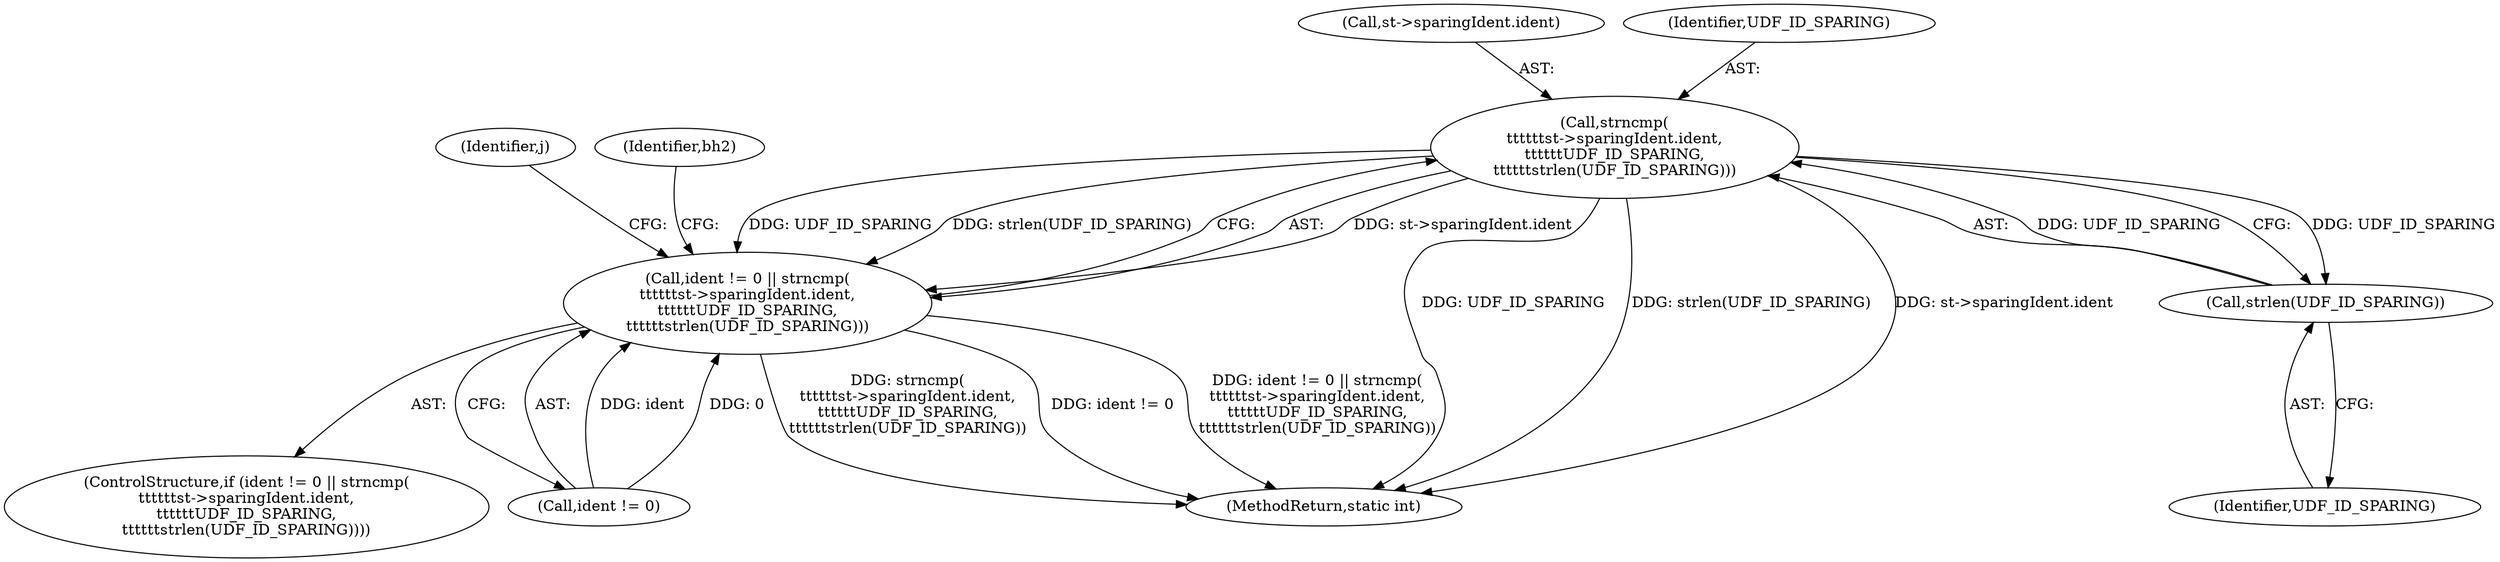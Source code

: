 digraph "0_linux_1df2ae31c724e57be9d7ac00d78db8a5dabdd050@pointer" {
"1000433" [label="(Call,strncmp(\n\t\t\t\t\t\tst->sparingIdent.ident,\n\t\t\t\t\t\tUDF_ID_SPARING,\n\t\t\t\t\t\tstrlen(UDF_ID_SPARING)))"];
"1000440" [label="(Call,strlen(UDF_ID_SPARING))"];
"1000433" [label="(Call,strncmp(\n\t\t\t\t\t\tst->sparingIdent.ident,\n\t\t\t\t\t\tUDF_ID_SPARING,\n\t\t\t\t\t\tstrlen(UDF_ID_SPARING)))"];
"1000429" [label="(Call,ident != 0 || strncmp(\n\t\t\t\t\t\tst->sparingIdent.ident,\n\t\t\t\t\t\tUDF_ID_SPARING,\n\t\t\t\t\t\tstrlen(UDF_ID_SPARING)))"];
"1000430" [label="(Call,ident != 0)"];
"1000386" [label="(Identifier,j)"];
"1000440" [label="(Call,strlen(UDF_ID_SPARING))"];
"1000444" [label="(Identifier,bh2)"];
"1000429" [label="(Call,ident != 0 || strncmp(\n\t\t\t\t\t\tst->sparingIdent.ident,\n\t\t\t\t\t\tUDF_ID_SPARING,\n\t\t\t\t\t\tstrlen(UDF_ID_SPARING)))"];
"1000691" [label="(MethodReturn,static int)"];
"1000434" [label="(Call,st->sparingIdent.ident)"];
"1000433" [label="(Call,strncmp(\n\t\t\t\t\t\tst->sparingIdent.ident,\n\t\t\t\t\t\tUDF_ID_SPARING,\n\t\t\t\t\t\tstrlen(UDF_ID_SPARING)))"];
"1000428" [label="(ControlStructure,if (ident != 0 || strncmp(\n\t\t\t\t\t\tst->sparingIdent.ident,\n\t\t\t\t\t\tUDF_ID_SPARING,\n\t\t\t\t\t\tstrlen(UDF_ID_SPARING))))"];
"1000439" [label="(Identifier,UDF_ID_SPARING)"];
"1000441" [label="(Identifier,UDF_ID_SPARING)"];
"1000433" -> "1000429"  [label="AST: "];
"1000433" -> "1000440"  [label="CFG: "];
"1000434" -> "1000433"  [label="AST: "];
"1000439" -> "1000433"  [label="AST: "];
"1000440" -> "1000433"  [label="AST: "];
"1000429" -> "1000433"  [label="CFG: "];
"1000433" -> "1000691"  [label="DDG: strlen(UDF_ID_SPARING)"];
"1000433" -> "1000691"  [label="DDG: st->sparingIdent.ident"];
"1000433" -> "1000691"  [label="DDG: UDF_ID_SPARING"];
"1000433" -> "1000429"  [label="DDG: st->sparingIdent.ident"];
"1000433" -> "1000429"  [label="DDG: UDF_ID_SPARING"];
"1000433" -> "1000429"  [label="DDG: strlen(UDF_ID_SPARING)"];
"1000440" -> "1000433"  [label="DDG: UDF_ID_SPARING"];
"1000433" -> "1000440"  [label="DDG: UDF_ID_SPARING"];
"1000440" -> "1000441"  [label="CFG: "];
"1000441" -> "1000440"  [label="AST: "];
"1000429" -> "1000428"  [label="AST: "];
"1000429" -> "1000430"  [label="CFG: "];
"1000430" -> "1000429"  [label="AST: "];
"1000444" -> "1000429"  [label="CFG: "];
"1000386" -> "1000429"  [label="CFG: "];
"1000429" -> "1000691"  [label="DDG: strncmp(\n\t\t\t\t\t\tst->sparingIdent.ident,\n\t\t\t\t\t\tUDF_ID_SPARING,\n\t\t\t\t\t\tstrlen(UDF_ID_SPARING))"];
"1000429" -> "1000691"  [label="DDG: ident != 0"];
"1000429" -> "1000691"  [label="DDG: ident != 0 || strncmp(\n\t\t\t\t\t\tst->sparingIdent.ident,\n\t\t\t\t\t\tUDF_ID_SPARING,\n\t\t\t\t\t\tstrlen(UDF_ID_SPARING))"];
"1000430" -> "1000429"  [label="DDG: ident"];
"1000430" -> "1000429"  [label="DDG: 0"];
}
